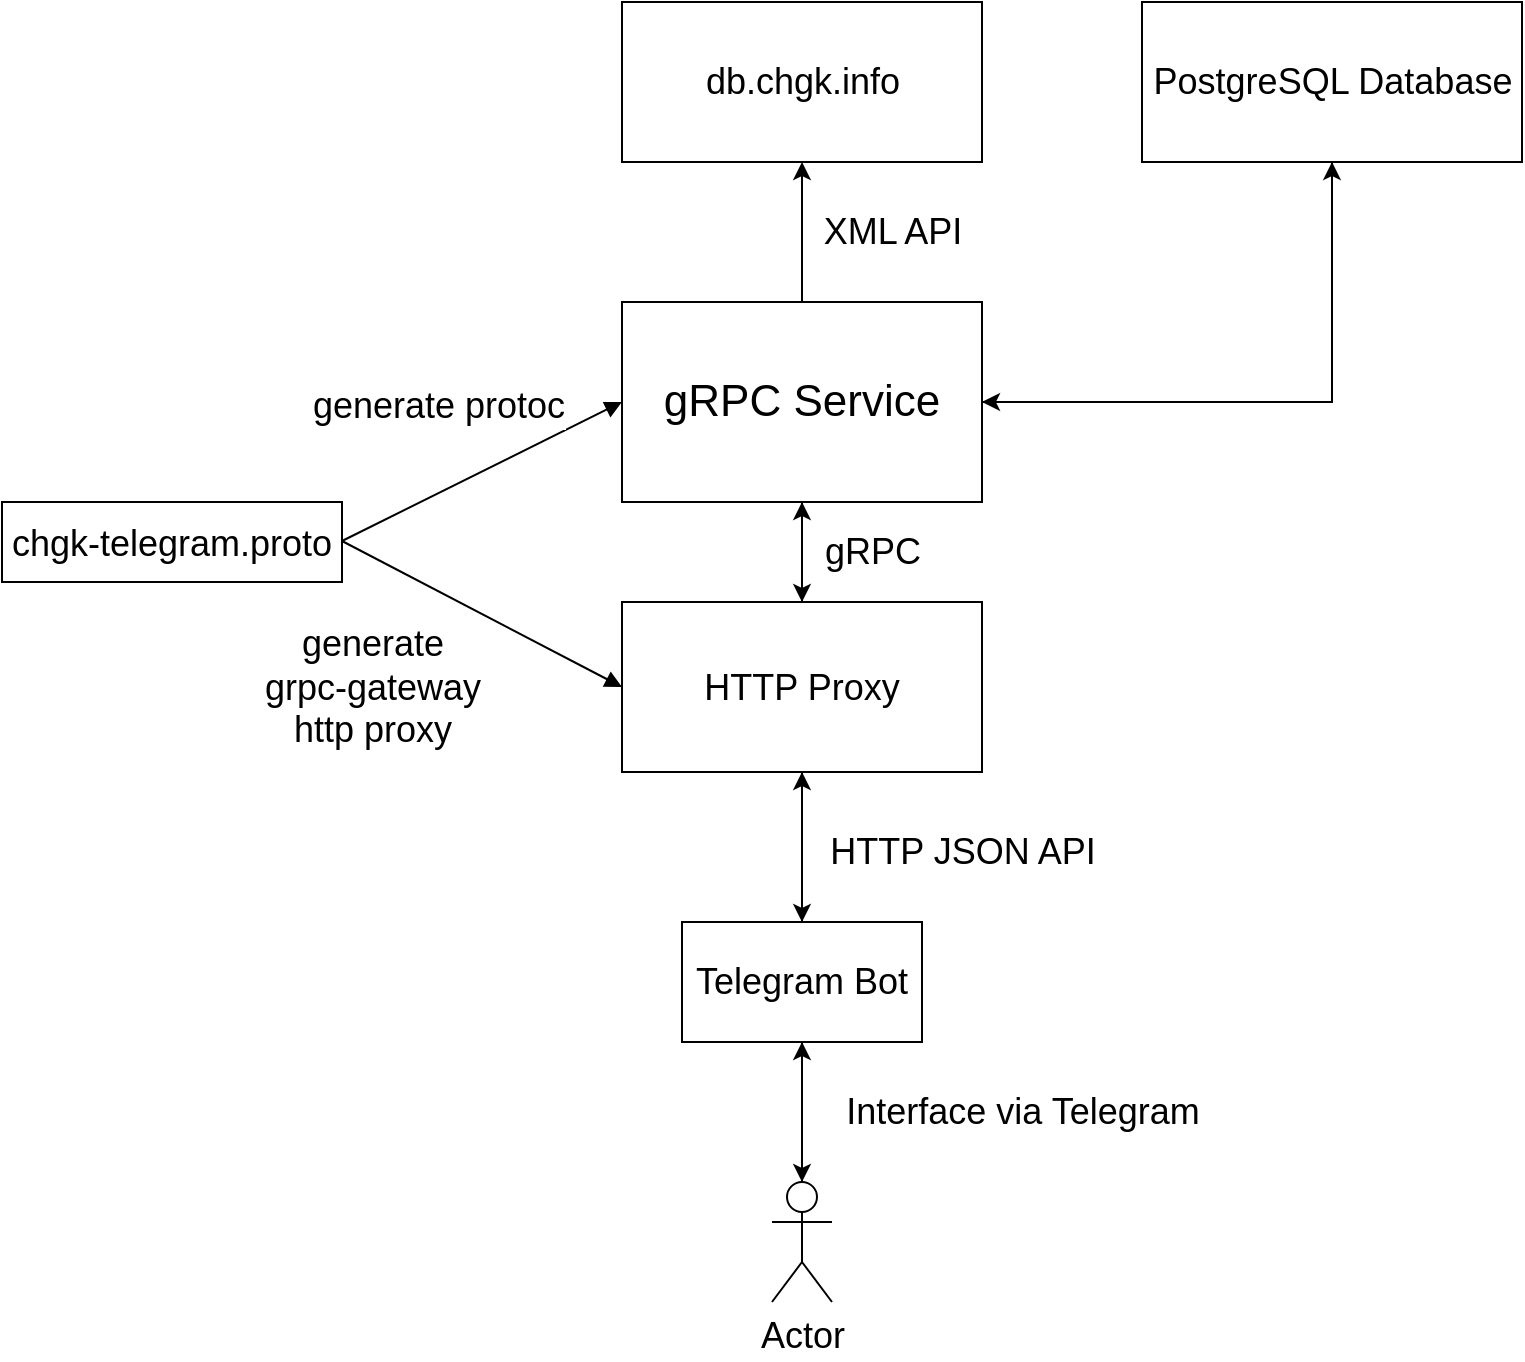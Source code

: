 <mxfile version="17.4.6" type="device"><diagram name="Page-1" id="5f0bae14-7c28-e335-631c-24af17079c00"><mxGraphModel dx="2062" dy="1122" grid="1" gridSize="10" guides="1" tooltips="1" connect="1" arrows="1" fold="1" page="1" pageScale="1" pageWidth="1100" pageHeight="850" background="none" math="0" shadow="0"><root><mxCell id="0"/><mxCell id="1" parent="0"/><mxCell id="iD_QnWgf_FCZ4mDhTR7Z-34" style="edgeStyle=orthogonalEdgeStyle;rounded=0;orthogonalLoop=1;jettySize=auto;html=1;entryX=0.5;entryY=1;entryDx=0;entryDy=0;fontSize=18;" parent="1" source="iD_QnWgf_FCZ4mDhTR7Z-1" target="iD_QnWgf_FCZ4mDhTR7Z-32" edge="1"><mxGeometry relative="1" as="geometry"/></mxCell><mxCell id="iD_QnWgf_FCZ4mDhTR7Z-37" style="edgeStyle=orthogonalEdgeStyle;rounded=0;orthogonalLoop=1;jettySize=auto;html=1;fontSize=18;" parent="1" source="iD_QnWgf_FCZ4mDhTR7Z-1" edge="1"><mxGeometry relative="1" as="geometry"><mxPoint x="550" y="350" as="targetPoint"/></mxGeometry></mxCell><mxCell id="iD_QnWgf_FCZ4mDhTR7Z-40" style="edgeStyle=orthogonalEdgeStyle;rounded=0;orthogonalLoop=1;jettySize=auto;html=1;entryX=0.5;entryY=1;entryDx=0;entryDy=0;fontSize=18;" parent="1" source="iD_QnWgf_FCZ4mDhTR7Z-1" target="iD_QnWgf_FCZ4mDhTR7Z-39" edge="1"><mxGeometry relative="1" as="geometry"/></mxCell><mxCell id="iD_QnWgf_FCZ4mDhTR7Z-1" value="&lt;font style=&quot;font-size: 22px&quot;&gt;gRPC Service&lt;/font&gt;" style="rounded=0;whiteSpace=wrap;html=1;" parent="1" vertex="1"><mxGeometry x="460" y="200" width="180" height="100" as="geometry"/></mxCell><mxCell id="iD_QnWgf_FCZ4mDhTR7Z-2" value="&lt;span style=&quot;font-size: 18px&quot;&gt;chgk-telegram.proto&lt;/span&gt;" style="rounded=0;whiteSpace=wrap;html=1;fontSize=22;" parent="1" vertex="1"><mxGeometry x="150" y="300" width="170" height="40" as="geometry"/></mxCell><mxCell id="iD_QnWgf_FCZ4mDhTR7Z-10" style="edgeStyle=orthogonalEdgeStyle;rounded=0;orthogonalLoop=1;jettySize=auto;html=1;entryX=0.5;entryY=0;entryDx=0;entryDy=0;fontSize=18;" parent="1" source="iD_QnWgf_FCZ4mDhTR7Z-5" target="iD_QnWgf_FCZ4mDhTR7Z-8" edge="1"><mxGeometry relative="1" as="geometry"/></mxCell><mxCell id="iD_QnWgf_FCZ4mDhTR7Z-36" style="edgeStyle=orthogonalEdgeStyle;rounded=0;orthogonalLoop=1;jettySize=auto;html=1;entryX=0.5;entryY=1;entryDx=0;entryDy=0;fontSize=18;" parent="1" source="iD_QnWgf_FCZ4mDhTR7Z-5" target="iD_QnWgf_FCZ4mDhTR7Z-1" edge="1"><mxGeometry relative="1" as="geometry"/></mxCell><mxCell id="iD_QnWgf_FCZ4mDhTR7Z-5" value="&lt;font style=&quot;font-size: 18px&quot;&gt;HTTP Proxy&lt;/font&gt;" style="rounded=0;whiteSpace=wrap;html=1;fontSize=15;" parent="1" vertex="1"><mxGeometry x="460" y="350" width="180" height="85" as="geometry"/></mxCell><mxCell id="iD_QnWgf_FCZ4mDhTR7Z-9" style="edgeStyle=orthogonalEdgeStyle;rounded=0;orthogonalLoop=1;jettySize=auto;html=1;entryX=0.5;entryY=1;entryDx=0;entryDy=0;fontSize=18;" parent="1" source="iD_QnWgf_FCZ4mDhTR7Z-8" target="iD_QnWgf_FCZ4mDhTR7Z-5" edge="1"><mxGeometry relative="1" as="geometry"/></mxCell><mxCell id="iD_QnWgf_FCZ4mDhTR7Z-13" style="edgeStyle=orthogonalEdgeStyle;rounded=0;orthogonalLoop=1;jettySize=auto;html=1;fontSize=18;entryX=0.5;entryY=0;entryDx=0;entryDy=0;entryPerimeter=0;" parent="1" source="iD_QnWgf_FCZ4mDhTR7Z-8" target="iD_QnWgf_FCZ4mDhTR7Z-11" edge="1"><mxGeometry relative="1" as="geometry"><mxPoint x="550" y="610" as="targetPoint"/></mxGeometry></mxCell><mxCell id="iD_QnWgf_FCZ4mDhTR7Z-8" value="Telegram Bot" style="rounded=0;whiteSpace=wrap;html=1;fontSize=18;" parent="1" vertex="1"><mxGeometry x="490" y="510" width="120" height="60" as="geometry"/></mxCell><mxCell id="iD_QnWgf_FCZ4mDhTR7Z-19" style="edgeStyle=orthogonalEdgeStyle;rounded=0;orthogonalLoop=1;jettySize=auto;html=1;entryX=0.5;entryY=1;entryDx=0;entryDy=0;fontSize=18;" parent="1" source="iD_QnWgf_FCZ4mDhTR7Z-11" target="iD_QnWgf_FCZ4mDhTR7Z-8" edge="1"><mxGeometry relative="1" as="geometry"/></mxCell><mxCell id="iD_QnWgf_FCZ4mDhTR7Z-11" value="Actor" style="shape=umlActor;verticalLabelPosition=bottom;verticalAlign=top;html=1;outlineConnect=0;fontSize=18;" parent="1" vertex="1"><mxGeometry x="535" y="640" width="30" height="60" as="geometry"/></mxCell><mxCell id="iD_QnWgf_FCZ4mDhTR7Z-14" value="HTTP JSON API" style="text;html=1;align=center;verticalAlign=middle;resizable=0;points=[];autosize=1;strokeColor=none;fillColor=none;fontSize=18;" parent="1" vertex="1"><mxGeometry x="555" y="460" width="150" height="30" as="geometry"/></mxCell><mxCell id="iD_QnWgf_FCZ4mDhTR7Z-20" value="Interface via Telegram" style="text;html=1;align=center;verticalAlign=middle;resizable=0;points=[];autosize=1;strokeColor=none;fillColor=none;fontSize=18;" parent="1" vertex="1"><mxGeometry x="565" y="590" width="190" height="30" as="geometry"/></mxCell><mxCell id="iD_QnWgf_FCZ4mDhTR7Z-30" value="generate protoc" style="html=1;verticalAlign=bottom;endArrow=block;rounded=0;fontSize=18;entryX=0;entryY=0.5;entryDx=0;entryDy=0;" parent="1" target="iD_QnWgf_FCZ4mDhTR7Z-1" edge="1"><mxGeometry x="-0.14" y="26" width="80" relative="1" as="geometry"><mxPoint x="320" y="319.5" as="sourcePoint"/><mxPoint x="400" y="319.5" as="targetPoint"/><mxPoint as="offset"/></mxGeometry></mxCell><mxCell id="iD_QnWgf_FCZ4mDhTR7Z-31" value="generate&lt;br&gt;grpc-gateway&lt;br&gt;http proxy" style="html=1;verticalAlign=bottom;endArrow=block;rounded=0;fontSize=18;entryX=0;entryY=0.5;entryDx=0;entryDy=0;" parent="1" target="iD_QnWgf_FCZ4mDhTR7Z-5" edge="1"><mxGeometry x="-0.2" y="-89" width="80" relative="1" as="geometry"><mxPoint x="320" y="319.5" as="sourcePoint"/><mxPoint x="400" y="319.5" as="targetPoint"/><mxPoint as="offset"/></mxGeometry></mxCell><mxCell id="6MFubQtTMOcqsBzoVxor-1" style="edgeStyle=orthogonalEdgeStyle;rounded=0;orthogonalLoop=1;jettySize=auto;html=1;entryX=1;entryY=0.5;entryDx=0;entryDy=0;" edge="1" parent="1" source="iD_QnWgf_FCZ4mDhTR7Z-32" target="iD_QnWgf_FCZ4mDhTR7Z-1"><mxGeometry relative="1" as="geometry"><Array as="points"><mxPoint x="815" y="250"/></Array></mxGeometry></mxCell><mxCell id="iD_QnWgf_FCZ4mDhTR7Z-32" value="PostgreSQL Database" style="html=1;fontSize=18;" parent="1" vertex="1"><mxGeometry x="720" y="50" width="190" height="80" as="geometry"/></mxCell><mxCell id="iD_QnWgf_FCZ4mDhTR7Z-38" value="gRPC" style="text;html=1;align=center;verticalAlign=middle;resizable=0;points=[];autosize=1;strokeColor=none;fillColor=none;fontSize=18;" parent="1" vertex="1"><mxGeometry x="555" y="310" width="60" height="30" as="geometry"/></mxCell><mxCell id="iD_QnWgf_FCZ4mDhTR7Z-39" value="db.chgk.info" style="html=1;fontSize=18;" parent="1" vertex="1"><mxGeometry x="460" y="50" width="180" height="80" as="geometry"/></mxCell><mxCell id="iD_QnWgf_FCZ4mDhTR7Z-41" value="XML API" style="text;html=1;align=center;verticalAlign=middle;resizable=0;points=[];autosize=1;strokeColor=none;fillColor=none;fontSize=18;" parent="1" vertex="1"><mxGeometry x="555" y="150" width="80" height="30" as="geometry"/></mxCell></root></mxGraphModel></diagram></mxfile>